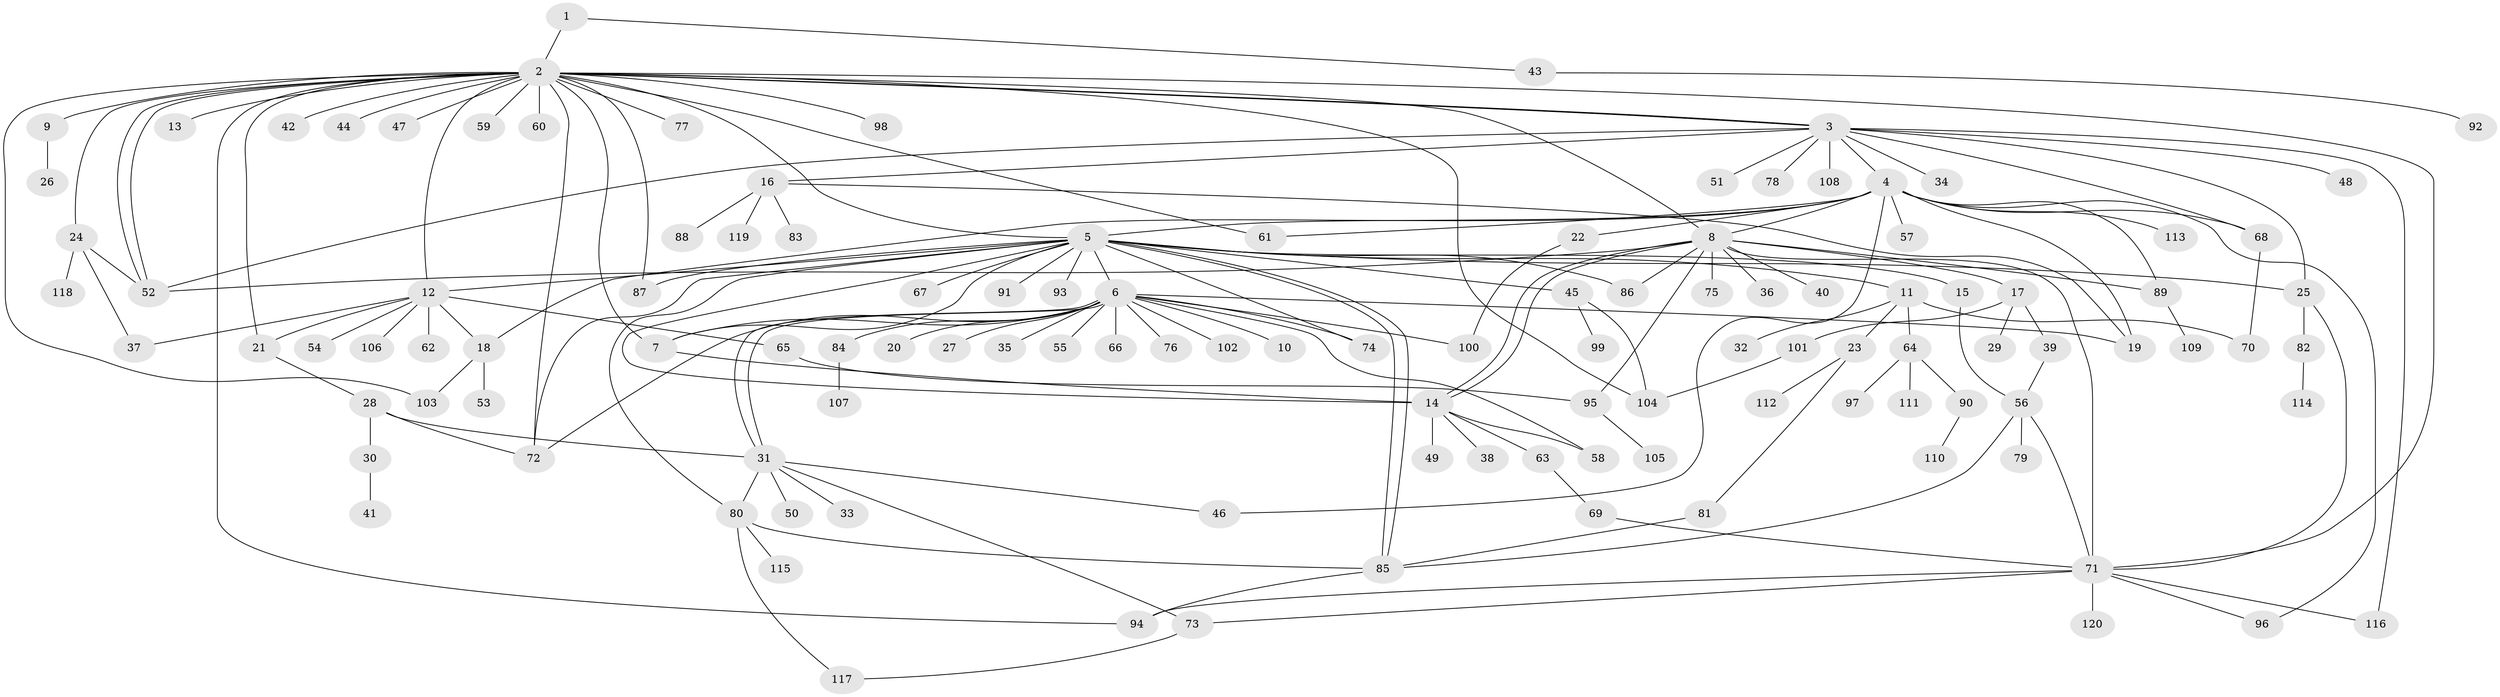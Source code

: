 // coarse degree distribution, {2: 0.2111111111111111, 23: 0.011111111111111112, 13: 0.011111111111111112, 12: 0.03333333333333333, 20: 0.011111111111111112, 16: 0.011111111111111112, 4: 0.044444444444444446, 1: 0.5111111111111111, 5: 0.044444444444444446, 8: 0.011111111111111112, 7: 0.011111111111111112, 3: 0.06666666666666667, 9: 0.011111111111111112, 6: 0.011111111111111112}
// Generated by graph-tools (version 1.1) at 2025/41/03/06/25 10:41:48]
// undirected, 120 vertices, 173 edges
graph export_dot {
graph [start="1"]
  node [color=gray90,style=filled];
  1;
  2;
  3;
  4;
  5;
  6;
  7;
  8;
  9;
  10;
  11;
  12;
  13;
  14;
  15;
  16;
  17;
  18;
  19;
  20;
  21;
  22;
  23;
  24;
  25;
  26;
  27;
  28;
  29;
  30;
  31;
  32;
  33;
  34;
  35;
  36;
  37;
  38;
  39;
  40;
  41;
  42;
  43;
  44;
  45;
  46;
  47;
  48;
  49;
  50;
  51;
  52;
  53;
  54;
  55;
  56;
  57;
  58;
  59;
  60;
  61;
  62;
  63;
  64;
  65;
  66;
  67;
  68;
  69;
  70;
  71;
  72;
  73;
  74;
  75;
  76;
  77;
  78;
  79;
  80;
  81;
  82;
  83;
  84;
  85;
  86;
  87;
  88;
  89;
  90;
  91;
  92;
  93;
  94;
  95;
  96;
  97;
  98;
  99;
  100;
  101;
  102;
  103;
  104;
  105;
  106;
  107;
  108;
  109;
  110;
  111;
  112;
  113;
  114;
  115;
  116;
  117;
  118;
  119;
  120;
  1 -- 2;
  1 -- 43;
  2 -- 3;
  2 -- 3;
  2 -- 5;
  2 -- 7;
  2 -- 8;
  2 -- 9;
  2 -- 12;
  2 -- 13;
  2 -- 21;
  2 -- 24;
  2 -- 42;
  2 -- 44;
  2 -- 47;
  2 -- 52;
  2 -- 52;
  2 -- 59;
  2 -- 60;
  2 -- 61;
  2 -- 71;
  2 -- 72;
  2 -- 77;
  2 -- 87;
  2 -- 94;
  2 -- 98;
  2 -- 103;
  2 -- 104;
  3 -- 4;
  3 -- 16;
  3 -- 25;
  3 -- 34;
  3 -- 48;
  3 -- 51;
  3 -- 52;
  3 -- 68;
  3 -- 78;
  3 -- 108;
  3 -- 116;
  4 -- 5;
  4 -- 8;
  4 -- 18;
  4 -- 19;
  4 -- 22;
  4 -- 46;
  4 -- 57;
  4 -- 61;
  4 -- 68;
  4 -- 89;
  4 -- 96;
  4 -- 113;
  5 -- 6;
  5 -- 7;
  5 -- 11;
  5 -- 12;
  5 -- 14;
  5 -- 15;
  5 -- 25;
  5 -- 45;
  5 -- 67;
  5 -- 72;
  5 -- 74;
  5 -- 80;
  5 -- 85;
  5 -- 85;
  5 -- 86;
  5 -- 87;
  5 -- 91;
  5 -- 93;
  6 -- 7;
  6 -- 10;
  6 -- 19;
  6 -- 20;
  6 -- 27;
  6 -- 31;
  6 -- 31;
  6 -- 35;
  6 -- 55;
  6 -- 58;
  6 -- 66;
  6 -- 72;
  6 -- 74;
  6 -- 76;
  6 -- 84;
  6 -- 100;
  6 -- 102;
  7 -- 14;
  8 -- 14;
  8 -- 14;
  8 -- 17;
  8 -- 36;
  8 -- 40;
  8 -- 52;
  8 -- 71;
  8 -- 75;
  8 -- 86;
  8 -- 89;
  8 -- 95;
  9 -- 26;
  11 -- 23;
  11 -- 32;
  11 -- 64;
  11 -- 70;
  12 -- 18;
  12 -- 21;
  12 -- 37;
  12 -- 54;
  12 -- 62;
  12 -- 65;
  12 -- 106;
  14 -- 38;
  14 -- 49;
  14 -- 58;
  14 -- 63;
  15 -- 56;
  16 -- 19;
  16 -- 83;
  16 -- 88;
  16 -- 119;
  17 -- 29;
  17 -- 39;
  17 -- 101;
  18 -- 53;
  18 -- 103;
  21 -- 28;
  22 -- 100;
  23 -- 81;
  23 -- 112;
  24 -- 37;
  24 -- 52;
  24 -- 118;
  25 -- 71;
  25 -- 82;
  28 -- 30;
  28 -- 31;
  28 -- 72;
  30 -- 41;
  31 -- 33;
  31 -- 46;
  31 -- 50;
  31 -- 73;
  31 -- 80;
  39 -- 56;
  43 -- 92;
  45 -- 99;
  45 -- 104;
  56 -- 71;
  56 -- 79;
  56 -- 85;
  63 -- 69;
  64 -- 90;
  64 -- 97;
  64 -- 111;
  65 -- 95;
  68 -- 70;
  69 -- 71;
  71 -- 73;
  71 -- 94;
  71 -- 96;
  71 -- 116;
  71 -- 120;
  73 -- 117;
  80 -- 85;
  80 -- 115;
  80 -- 117;
  81 -- 85;
  82 -- 114;
  84 -- 107;
  85 -- 94;
  89 -- 109;
  90 -- 110;
  95 -- 105;
  101 -- 104;
}
